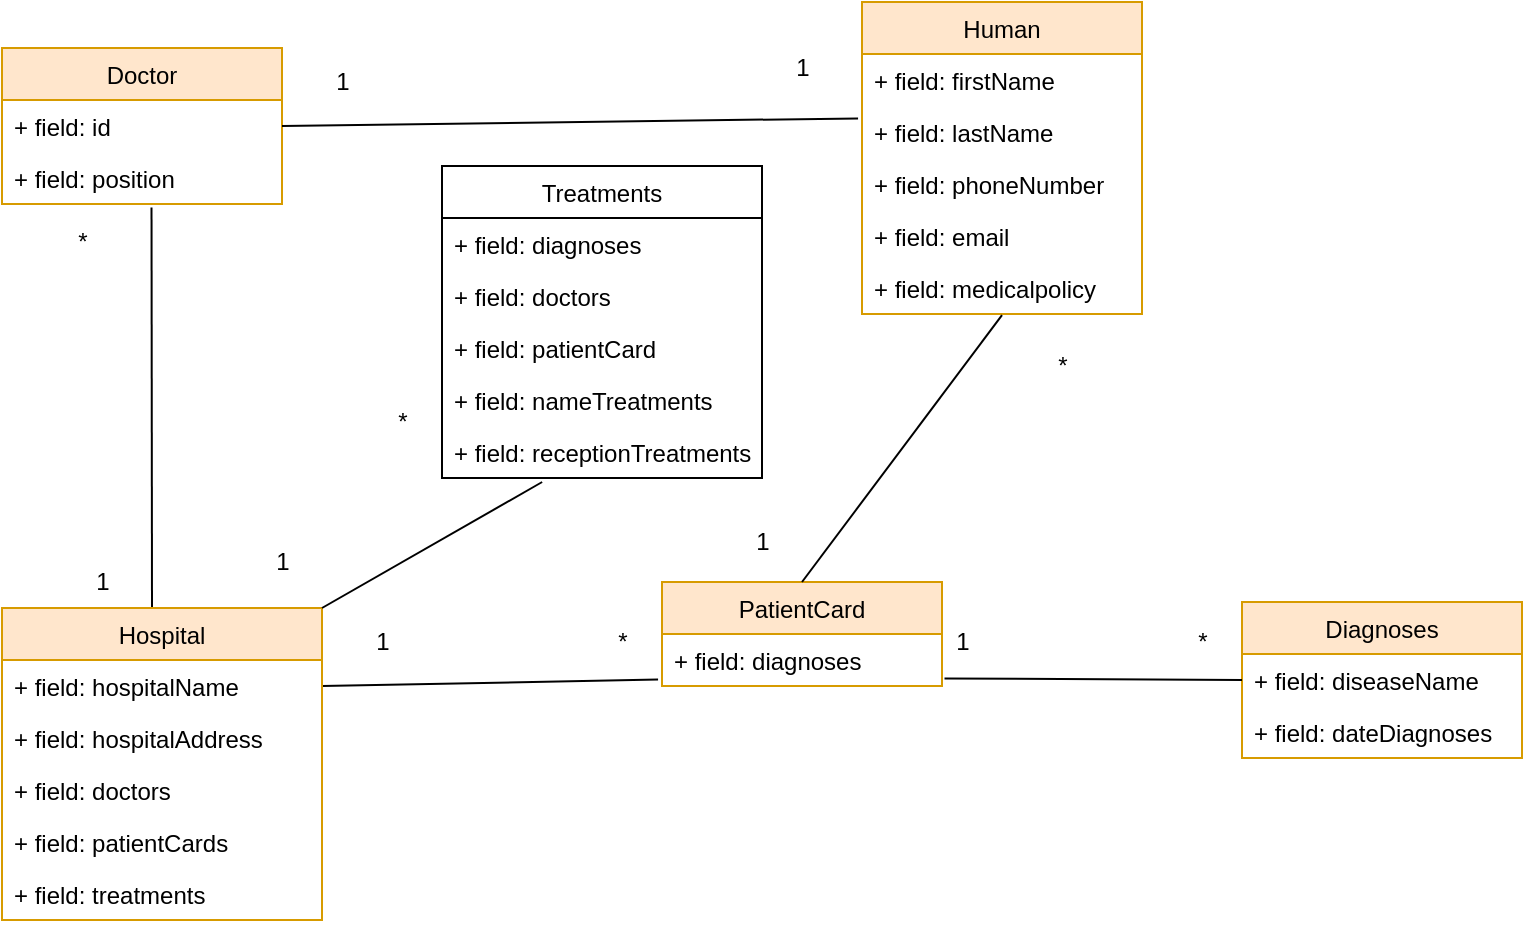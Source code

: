 <mxfile version="13.7.9" type="github">
  <diagram id="4uowSXvhyTno2ISkrL0n" name="Page-1">
    <mxGraphModel dx="1038" dy="580" grid="1" gridSize="10" guides="1" tooltips="1" connect="1" arrows="1" fold="1" page="1" pageScale="1" pageWidth="827" pageHeight="1169" math="0" shadow="0">
      <root>
        <mxCell id="0" />
        <mxCell id="1" parent="0" />
        <mxCell id="g-Wt8GFLsmkW3fyWHZC--32" value="" style="endArrow=none;endFill=0;endSize=12;html=1;entryX=0.534;entryY=1.069;entryDx=0;entryDy=0;entryPerimeter=0;" parent="1" target="g-Wt8GFLsmkW3fyWHZC--7" edge="1">
          <mxGeometry width="160" relative="1" as="geometry">
            <mxPoint x="105" y="443" as="sourcePoint" />
            <mxPoint x="490" y="400" as="targetPoint" />
            <Array as="points" />
          </mxGeometry>
        </mxCell>
        <mxCell id="g-Wt8GFLsmkW3fyWHZC--35" value="1" style="text;html=1;resizable=0;autosize=1;align=center;verticalAlign=middle;points=[];fillColor=none;strokeColor=none;rounded=0;" parent="1" vertex="1">
          <mxGeometry x="70" y="420" width="20" height="20" as="geometry" />
        </mxCell>
        <mxCell id="g-Wt8GFLsmkW3fyWHZC--36" value="*" style="text;html=1;resizable=0;autosize=1;align=center;verticalAlign=middle;points=[];fillColor=none;strokeColor=none;rounded=0;" parent="1" vertex="1">
          <mxGeometry x="60" y="250" width="20" height="20" as="geometry" />
        </mxCell>
        <mxCell id="g-Wt8GFLsmkW3fyWHZC--38" value="" style="endArrow=none;html=1;entryX=-0.014;entryY=0.877;entryDx=0;entryDy=0;entryPerimeter=0;exitX=1;exitY=0.5;exitDx=0;exitDy=0;endFill=0;" parent="1" source="g-Wt8GFLsmkW3fyWHZC--10" target="g-Wt8GFLsmkW3fyWHZC--18" edge="1">
          <mxGeometry width="50" height="50" relative="1" as="geometry">
            <mxPoint x="390" y="420" as="sourcePoint" />
            <mxPoint x="440" y="370" as="targetPoint" />
          </mxGeometry>
        </mxCell>
        <mxCell id="g-Wt8GFLsmkW3fyWHZC--39" value="1" style="text;html=1;resizable=0;autosize=1;align=center;verticalAlign=middle;points=[];fillColor=none;strokeColor=none;rounded=0;" parent="1" vertex="1">
          <mxGeometry x="210" y="450" width="20" height="20" as="geometry" />
        </mxCell>
        <mxCell id="g-Wt8GFLsmkW3fyWHZC--40" value="*" style="text;html=1;resizable=0;autosize=1;align=center;verticalAlign=middle;points=[];fillColor=none;strokeColor=none;rounded=0;" parent="1" vertex="1">
          <mxGeometry x="330" y="450" width="20" height="20" as="geometry" />
        </mxCell>
        <mxCell id="g-Wt8GFLsmkW3fyWHZC--45" value="1" style="text;html=1;resizable=0;autosize=1;align=center;verticalAlign=middle;points=[];fillColor=none;strokeColor=none;rounded=0;" parent="1" vertex="1">
          <mxGeometry x="160" y="410" width="20" height="20" as="geometry" />
        </mxCell>
        <mxCell id="g-Wt8GFLsmkW3fyWHZC--46" value="*" style="text;html=1;resizable=0;autosize=1;align=center;verticalAlign=middle;points=[];fillColor=none;strokeColor=none;rounded=0;" parent="1" vertex="1">
          <mxGeometry x="220" y="340" width="20" height="20" as="geometry" />
        </mxCell>
        <mxCell id="g-Wt8GFLsmkW3fyWHZC--5" value="Doctor" style="swimlane;fontStyle=0;childLayout=stackLayout;horizontal=1;startSize=26;fillColor=#ffe6cc;horizontalStack=0;resizeParent=1;resizeParentMax=0;resizeLast=0;collapsible=1;marginBottom=0;strokeColor=#d79b00;" parent="1" vertex="1">
          <mxGeometry x="30" y="163" width="140" height="78" as="geometry" />
        </mxCell>
        <mxCell id="g-Wt8GFLsmkW3fyWHZC--6" value="+ field: id" style="text;strokeColor=none;fillColor=none;align=left;verticalAlign=top;spacingLeft=4;spacingRight=4;overflow=hidden;rotatable=0;points=[[0,0.5],[1,0.5]];portConstraint=eastwest;" parent="g-Wt8GFLsmkW3fyWHZC--5" vertex="1">
          <mxGeometry y="26" width="140" height="26" as="geometry" />
        </mxCell>
        <mxCell id="g-Wt8GFLsmkW3fyWHZC--7" value="+ field: position" style="text;strokeColor=none;fillColor=none;align=left;verticalAlign=top;spacingLeft=4;spacingRight=4;overflow=hidden;rotatable=0;points=[[0,0.5],[1,0.5]];portConstraint=eastwest;" parent="g-Wt8GFLsmkW3fyWHZC--5" vertex="1">
          <mxGeometry y="52" width="140" height="26" as="geometry" />
        </mxCell>
        <mxCell id="g-Wt8GFLsmkW3fyWHZC--9" value="Hospital" style="swimlane;fontStyle=0;childLayout=stackLayout;horizontal=1;startSize=26;fillColor=#ffe6cc;horizontalStack=0;resizeParent=1;resizeParentMax=0;resizeLast=0;collapsible=1;marginBottom=0;strokeColor=#d79b00;" parent="1" vertex="1">
          <mxGeometry x="30" y="443" width="160" height="156" as="geometry" />
        </mxCell>
        <mxCell id="g-Wt8GFLsmkW3fyWHZC--10" value="+ field: hospitalName" style="text;strokeColor=none;fillColor=none;align=left;verticalAlign=top;spacingLeft=4;spacingRight=4;overflow=hidden;rotatable=0;points=[[0,0.5],[1,0.5]];portConstraint=eastwest;" parent="g-Wt8GFLsmkW3fyWHZC--9" vertex="1">
          <mxGeometry y="26" width="160" height="26" as="geometry" />
        </mxCell>
        <mxCell id="g-Wt8GFLsmkW3fyWHZC--11" value="+ field: hospitalAddress" style="text;strokeColor=none;fillColor=none;align=left;verticalAlign=top;spacingLeft=4;spacingRight=4;overflow=hidden;rotatable=0;points=[[0,0.5],[1,0.5]];portConstraint=eastwest;" parent="g-Wt8GFLsmkW3fyWHZC--9" vertex="1">
          <mxGeometry y="52" width="160" height="26" as="geometry" />
        </mxCell>
        <mxCell id="S5HtNvlxGR5F5gvcrDhR-1" value="+ field: doctors" style="text;strokeColor=none;fillColor=none;align=left;verticalAlign=top;spacingLeft=4;spacingRight=4;overflow=hidden;rotatable=0;points=[[0,0.5],[1,0.5]];portConstraint=eastwest;" vertex="1" parent="g-Wt8GFLsmkW3fyWHZC--9">
          <mxGeometry y="78" width="160" height="26" as="geometry" />
        </mxCell>
        <mxCell id="S5HtNvlxGR5F5gvcrDhR-2" value="+ field: patientCards" style="text;strokeColor=none;fillColor=none;align=left;verticalAlign=top;spacingLeft=4;spacingRight=4;overflow=hidden;rotatable=0;points=[[0,0.5],[1,0.5]];portConstraint=eastwest;" vertex="1" parent="g-Wt8GFLsmkW3fyWHZC--9">
          <mxGeometry y="104" width="160" height="26" as="geometry" />
        </mxCell>
        <mxCell id="S5HtNvlxGR5F5gvcrDhR-3" value="+ field: treatments" style="text;strokeColor=none;fillColor=none;align=left;verticalAlign=top;spacingLeft=4;spacingRight=4;overflow=hidden;rotatable=0;points=[[0,0.5],[1,0.5]];portConstraint=eastwest;" vertex="1" parent="g-Wt8GFLsmkW3fyWHZC--9">
          <mxGeometry y="130" width="160" height="26" as="geometry" />
        </mxCell>
        <mxCell id="g-Wt8GFLsmkW3fyWHZC--17" value="PatientCard" style="swimlane;fontStyle=0;childLayout=stackLayout;horizontal=1;startSize=26;fillColor=#ffe6cc;horizontalStack=0;resizeParent=1;resizeParentMax=0;resizeLast=0;collapsible=1;marginBottom=0;strokeColor=#d79b00;" parent="1" vertex="1">
          <mxGeometry x="360" y="430" width="140" height="52" as="geometry" />
        </mxCell>
        <mxCell id="g-Wt8GFLsmkW3fyWHZC--18" value="+ field: diagnoses" style="text;strokeColor=none;fillColor=none;align=left;verticalAlign=top;spacingLeft=4;spacingRight=4;overflow=hidden;rotatable=0;points=[[0,0.5],[1,0.5]];portConstraint=eastwest;" parent="g-Wt8GFLsmkW3fyWHZC--17" vertex="1">
          <mxGeometry y="26" width="140" height="26" as="geometry" />
        </mxCell>
        <mxCell id="g-Wt8GFLsmkW3fyWHZC--1" value="Diagnoses" style="swimlane;fontStyle=0;childLayout=stackLayout;horizontal=1;startSize=26;fillColor=#ffe6cc;horizontalStack=0;resizeParent=1;resizeParentMax=0;resizeLast=0;collapsible=1;marginBottom=0;strokeColor=#d79b00;" parent="1" vertex="1">
          <mxGeometry x="650" y="440" width="140" height="78" as="geometry" />
        </mxCell>
        <mxCell id="g-Wt8GFLsmkW3fyWHZC--2" value="+ field: diseaseName" style="text;strokeColor=none;fillColor=none;align=left;verticalAlign=top;spacingLeft=4;spacingRight=4;overflow=hidden;rotatable=0;points=[[0,0.5],[1,0.5]];portConstraint=eastwest;" parent="g-Wt8GFLsmkW3fyWHZC--1" vertex="1">
          <mxGeometry y="26" width="140" height="26" as="geometry" />
        </mxCell>
        <mxCell id="g-Wt8GFLsmkW3fyWHZC--3" value="+ field: dateDiagnoses" style="text;strokeColor=none;fillColor=none;align=left;verticalAlign=top;spacingLeft=4;spacingRight=4;overflow=hidden;rotatable=0;points=[[0,0.5],[1,0.5]];portConstraint=eastwest;" parent="g-Wt8GFLsmkW3fyWHZC--1" vertex="1">
          <mxGeometry y="52" width="140" height="26" as="geometry" />
        </mxCell>
        <mxCell id="g-Wt8GFLsmkW3fyWHZC--48" value="" style="endArrow=none;html=1;entryX=0;entryY=0.5;entryDx=0;entryDy=0;exitX=1.009;exitY=-0.146;exitDx=0;exitDy=0;exitPerimeter=0;endFill=0;" parent="1" target="g-Wt8GFLsmkW3fyWHZC--2" edge="1">
          <mxGeometry width="50" height="50" relative="1" as="geometry">
            <mxPoint x="501.26" y="478.204" as="sourcePoint" />
            <mxPoint x="440" y="370" as="targetPoint" />
          </mxGeometry>
        </mxCell>
        <mxCell id="g-Wt8GFLsmkW3fyWHZC--49" value="1" style="text;html=1;resizable=0;autosize=1;align=center;verticalAlign=middle;points=[];fillColor=none;strokeColor=none;rounded=0;" parent="1" vertex="1">
          <mxGeometry x="500" y="450" width="20" height="20" as="geometry" />
        </mxCell>
        <mxCell id="g-Wt8GFLsmkW3fyWHZC--50" value="*" style="text;html=1;resizable=0;autosize=1;align=center;verticalAlign=middle;points=[];fillColor=none;strokeColor=none;rounded=0;" parent="1" vertex="1">
          <mxGeometry x="620" y="450" width="20" height="20" as="geometry" />
        </mxCell>
        <mxCell id="g-Wt8GFLsmkW3fyWHZC--13" value="Human" style="swimlane;fontStyle=0;childLayout=stackLayout;horizontal=1;startSize=26;fillColor=#ffe6cc;horizontalStack=0;resizeParent=1;resizeParentMax=0;resizeLast=0;collapsible=1;marginBottom=0;strokeColor=#d79b00;" parent="1" vertex="1">
          <mxGeometry x="460" y="140" width="140" height="156" as="geometry" />
        </mxCell>
        <mxCell id="g-Wt8GFLsmkW3fyWHZC--14" value="+ field: firstName" style="text;strokeColor=none;fillColor=none;align=left;verticalAlign=top;spacingLeft=4;spacingRight=4;overflow=hidden;rotatable=0;points=[[0,0.5],[1,0.5]];portConstraint=eastwest;" parent="g-Wt8GFLsmkW3fyWHZC--13" vertex="1">
          <mxGeometry y="26" width="140" height="26" as="geometry" />
        </mxCell>
        <mxCell id="g-Wt8GFLsmkW3fyWHZC--15" value="+ field: lastName" style="text;strokeColor=none;fillColor=none;align=left;verticalAlign=top;spacingLeft=4;spacingRight=4;overflow=hidden;rotatable=0;points=[[0,0.5],[1,0.5]];portConstraint=eastwest;" parent="g-Wt8GFLsmkW3fyWHZC--13" vertex="1">
          <mxGeometry y="52" width="140" height="26" as="geometry" />
        </mxCell>
        <mxCell id="g-Wt8GFLsmkW3fyWHZC--16" value="+ field: phoneNumber" style="text;strokeColor=none;fillColor=none;align=left;verticalAlign=top;spacingLeft=4;spacingRight=4;overflow=hidden;rotatable=0;points=[[0,0.5],[1,0.5]];portConstraint=eastwest;" parent="g-Wt8GFLsmkW3fyWHZC--13" vertex="1">
          <mxGeometry y="78" width="140" height="26" as="geometry" />
        </mxCell>
        <mxCell id="g-Wt8GFLsmkW3fyWHZC--25" value="+ field: email" style="text;strokeColor=none;fillColor=none;align=left;verticalAlign=top;spacingLeft=4;spacingRight=4;overflow=hidden;rotatable=0;points=[[0,0.5],[1,0.5]];portConstraint=eastwest;" parent="g-Wt8GFLsmkW3fyWHZC--13" vertex="1">
          <mxGeometry y="104" width="140" height="26" as="geometry" />
        </mxCell>
        <mxCell id="g-Wt8GFLsmkW3fyWHZC--26" value="+ field: medicalpolicy" style="text;strokeColor=none;fillColor=none;align=left;verticalAlign=top;spacingLeft=4;spacingRight=4;overflow=hidden;rotatable=0;points=[[0,0.5],[1,0.5]];portConstraint=eastwest;" parent="g-Wt8GFLsmkW3fyWHZC--13" vertex="1">
          <mxGeometry y="130" width="140" height="26" as="geometry" />
        </mxCell>
        <mxCell id="g-Wt8GFLsmkW3fyWHZC--51" value="" style="endArrow=none;html=1;exitX=1;exitY=0.5;exitDx=0;exitDy=0;entryX=-0.014;entryY=0.238;entryDx=0;entryDy=0;entryPerimeter=0;endFill=0;" parent="1" source="g-Wt8GFLsmkW3fyWHZC--6" target="g-Wt8GFLsmkW3fyWHZC--15" edge="1">
          <mxGeometry width="50" height="50" relative="1" as="geometry">
            <mxPoint x="390" y="420" as="sourcePoint" />
            <mxPoint x="440" y="370" as="targetPoint" />
          </mxGeometry>
        </mxCell>
        <mxCell id="g-Wt8GFLsmkW3fyWHZC--52" value="1" style="text;html=1;resizable=0;autosize=1;align=center;verticalAlign=middle;points=[];fillColor=none;strokeColor=none;rounded=0;" parent="1" vertex="1">
          <mxGeometry x="190" y="170" width="20" height="20" as="geometry" />
        </mxCell>
        <mxCell id="g-Wt8GFLsmkW3fyWHZC--53" value="1" style="text;html=1;resizable=0;autosize=1;align=center;verticalAlign=middle;points=[];fillColor=none;strokeColor=none;rounded=0;" parent="1" vertex="1">
          <mxGeometry x="420" y="163" width="20" height="20" as="geometry" />
        </mxCell>
        <mxCell id="g-Wt8GFLsmkW3fyWHZC--54" value="" style="endArrow=none;html=1;entryX=0.5;entryY=1.023;entryDx=0;entryDy=0;entryPerimeter=0;exitX=0.5;exitY=0;exitDx=0;exitDy=0;endFill=0;" parent="1" source="g-Wt8GFLsmkW3fyWHZC--17" target="g-Wt8GFLsmkW3fyWHZC--26" edge="1">
          <mxGeometry width="50" height="50" relative="1" as="geometry">
            <mxPoint x="390" y="420" as="sourcePoint" />
            <mxPoint x="440" y="370" as="targetPoint" />
          </mxGeometry>
        </mxCell>
        <mxCell id="g-Wt8GFLsmkW3fyWHZC--55" value="1" style="text;html=1;resizable=0;autosize=1;align=center;verticalAlign=middle;points=[];fillColor=none;strokeColor=none;rounded=0;" parent="1" vertex="1">
          <mxGeometry x="400" y="400" width="20" height="20" as="geometry" />
        </mxCell>
        <mxCell id="g-Wt8GFLsmkW3fyWHZC--56" value="*" style="text;html=1;resizable=0;autosize=1;align=center;verticalAlign=middle;points=[];fillColor=none;strokeColor=none;rounded=0;" parent="1" vertex="1">
          <mxGeometry x="550" y="312" width="20" height="20" as="geometry" />
        </mxCell>
        <mxCell id="g-Wt8GFLsmkW3fyWHZC--21" value="Treatments" style="swimlane;fontStyle=0;childLayout=stackLayout;horizontal=1;startSize=26;fillColor=none;horizontalStack=0;resizeParent=1;resizeParentMax=0;resizeLast=0;collapsible=1;marginBottom=0;" parent="1" vertex="1">
          <mxGeometry x="250" y="222" width="160" height="156" as="geometry" />
        </mxCell>
        <mxCell id="g-Wt8GFLsmkW3fyWHZC--22" value="+ field: diagnoses" style="text;strokeColor=none;fillColor=none;align=left;verticalAlign=top;spacingLeft=4;spacingRight=4;overflow=hidden;rotatable=0;points=[[0,0.5],[1,0.5]];portConstraint=eastwest;" parent="g-Wt8GFLsmkW3fyWHZC--21" vertex="1">
          <mxGeometry y="26" width="160" height="26" as="geometry" />
        </mxCell>
        <mxCell id="g-Wt8GFLsmkW3fyWHZC--23" value="+ field: doctors" style="text;strokeColor=none;fillColor=none;align=left;verticalAlign=top;spacingLeft=4;spacingRight=4;overflow=hidden;rotatable=0;points=[[0,0.5],[1,0.5]];portConstraint=eastwest;" parent="g-Wt8GFLsmkW3fyWHZC--21" vertex="1">
          <mxGeometry y="52" width="160" height="26" as="geometry" />
        </mxCell>
        <mxCell id="g-Wt8GFLsmkW3fyWHZC--24" value="+ field: patientCard" style="text;strokeColor=none;fillColor=none;align=left;verticalAlign=top;spacingLeft=4;spacingRight=4;overflow=hidden;rotatable=0;points=[[0,0.5],[1,0.5]];portConstraint=eastwest;" parent="g-Wt8GFLsmkW3fyWHZC--21" vertex="1">
          <mxGeometry y="78" width="160" height="26" as="geometry" />
        </mxCell>
        <mxCell id="S5HtNvlxGR5F5gvcrDhR-4" value="+ field: nameTreatments" style="text;strokeColor=none;fillColor=none;align=left;verticalAlign=top;spacingLeft=4;spacingRight=4;overflow=hidden;rotatable=0;points=[[0,0.5],[1,0.5]];portConstraint=eastwest;" vertex="1" parent="g-Wt8GFLsmkW3fyWHZC--21">
          <mxGeometry y="104" width="160" height="26" as="geometry" />
        </mxCell>
        <mxCell id="S5HtNvlxGR5F5gvcrDhR-10" value="+ field: receptionTreatments" style="text;strokeColor=none;fillColor=none;align=left;verticalAlign=top;spacingLeft=4;spacingRight=4;overflow=hidden;rotatable=0;points=[[0,0.5],[1,0.5]];portConstraint=eastwest;" vertex="1" parent="g-Wt8GFLsmkW3fyWHZC--21">
          <mxGeometry y="130" width="160" height="26" as="geometry" />
        </mxCell>
        <mxCell id="S5HtNvlxGR5F5gvcrDhR-11" value="" style="endArrow=none;html=1;entryX=0.313;entryY=1.077;entryDx=0;entryDy=0;entryPerimeter=0;exitX=1;exitY=0;exitDx=0;exitDy=0;endFill=0;" edge="1" parent="1" source="g-Wt8GFLsmkW3fyWHZC--9" target="S5HtNvlxGR5F5gvcrDhR-10">
          <mxGeometry width="50" height="50" relative="1" as="geometry">
            <mxPoint x="390" y="420" as="sourcePoint" />
            <mxPoint x="440" y="370" as="targetPoint" />
          </mxGeometry>
        </mxCell>
      </root>
    </mxGraphModel>
  </diagram>
</mxfile>
